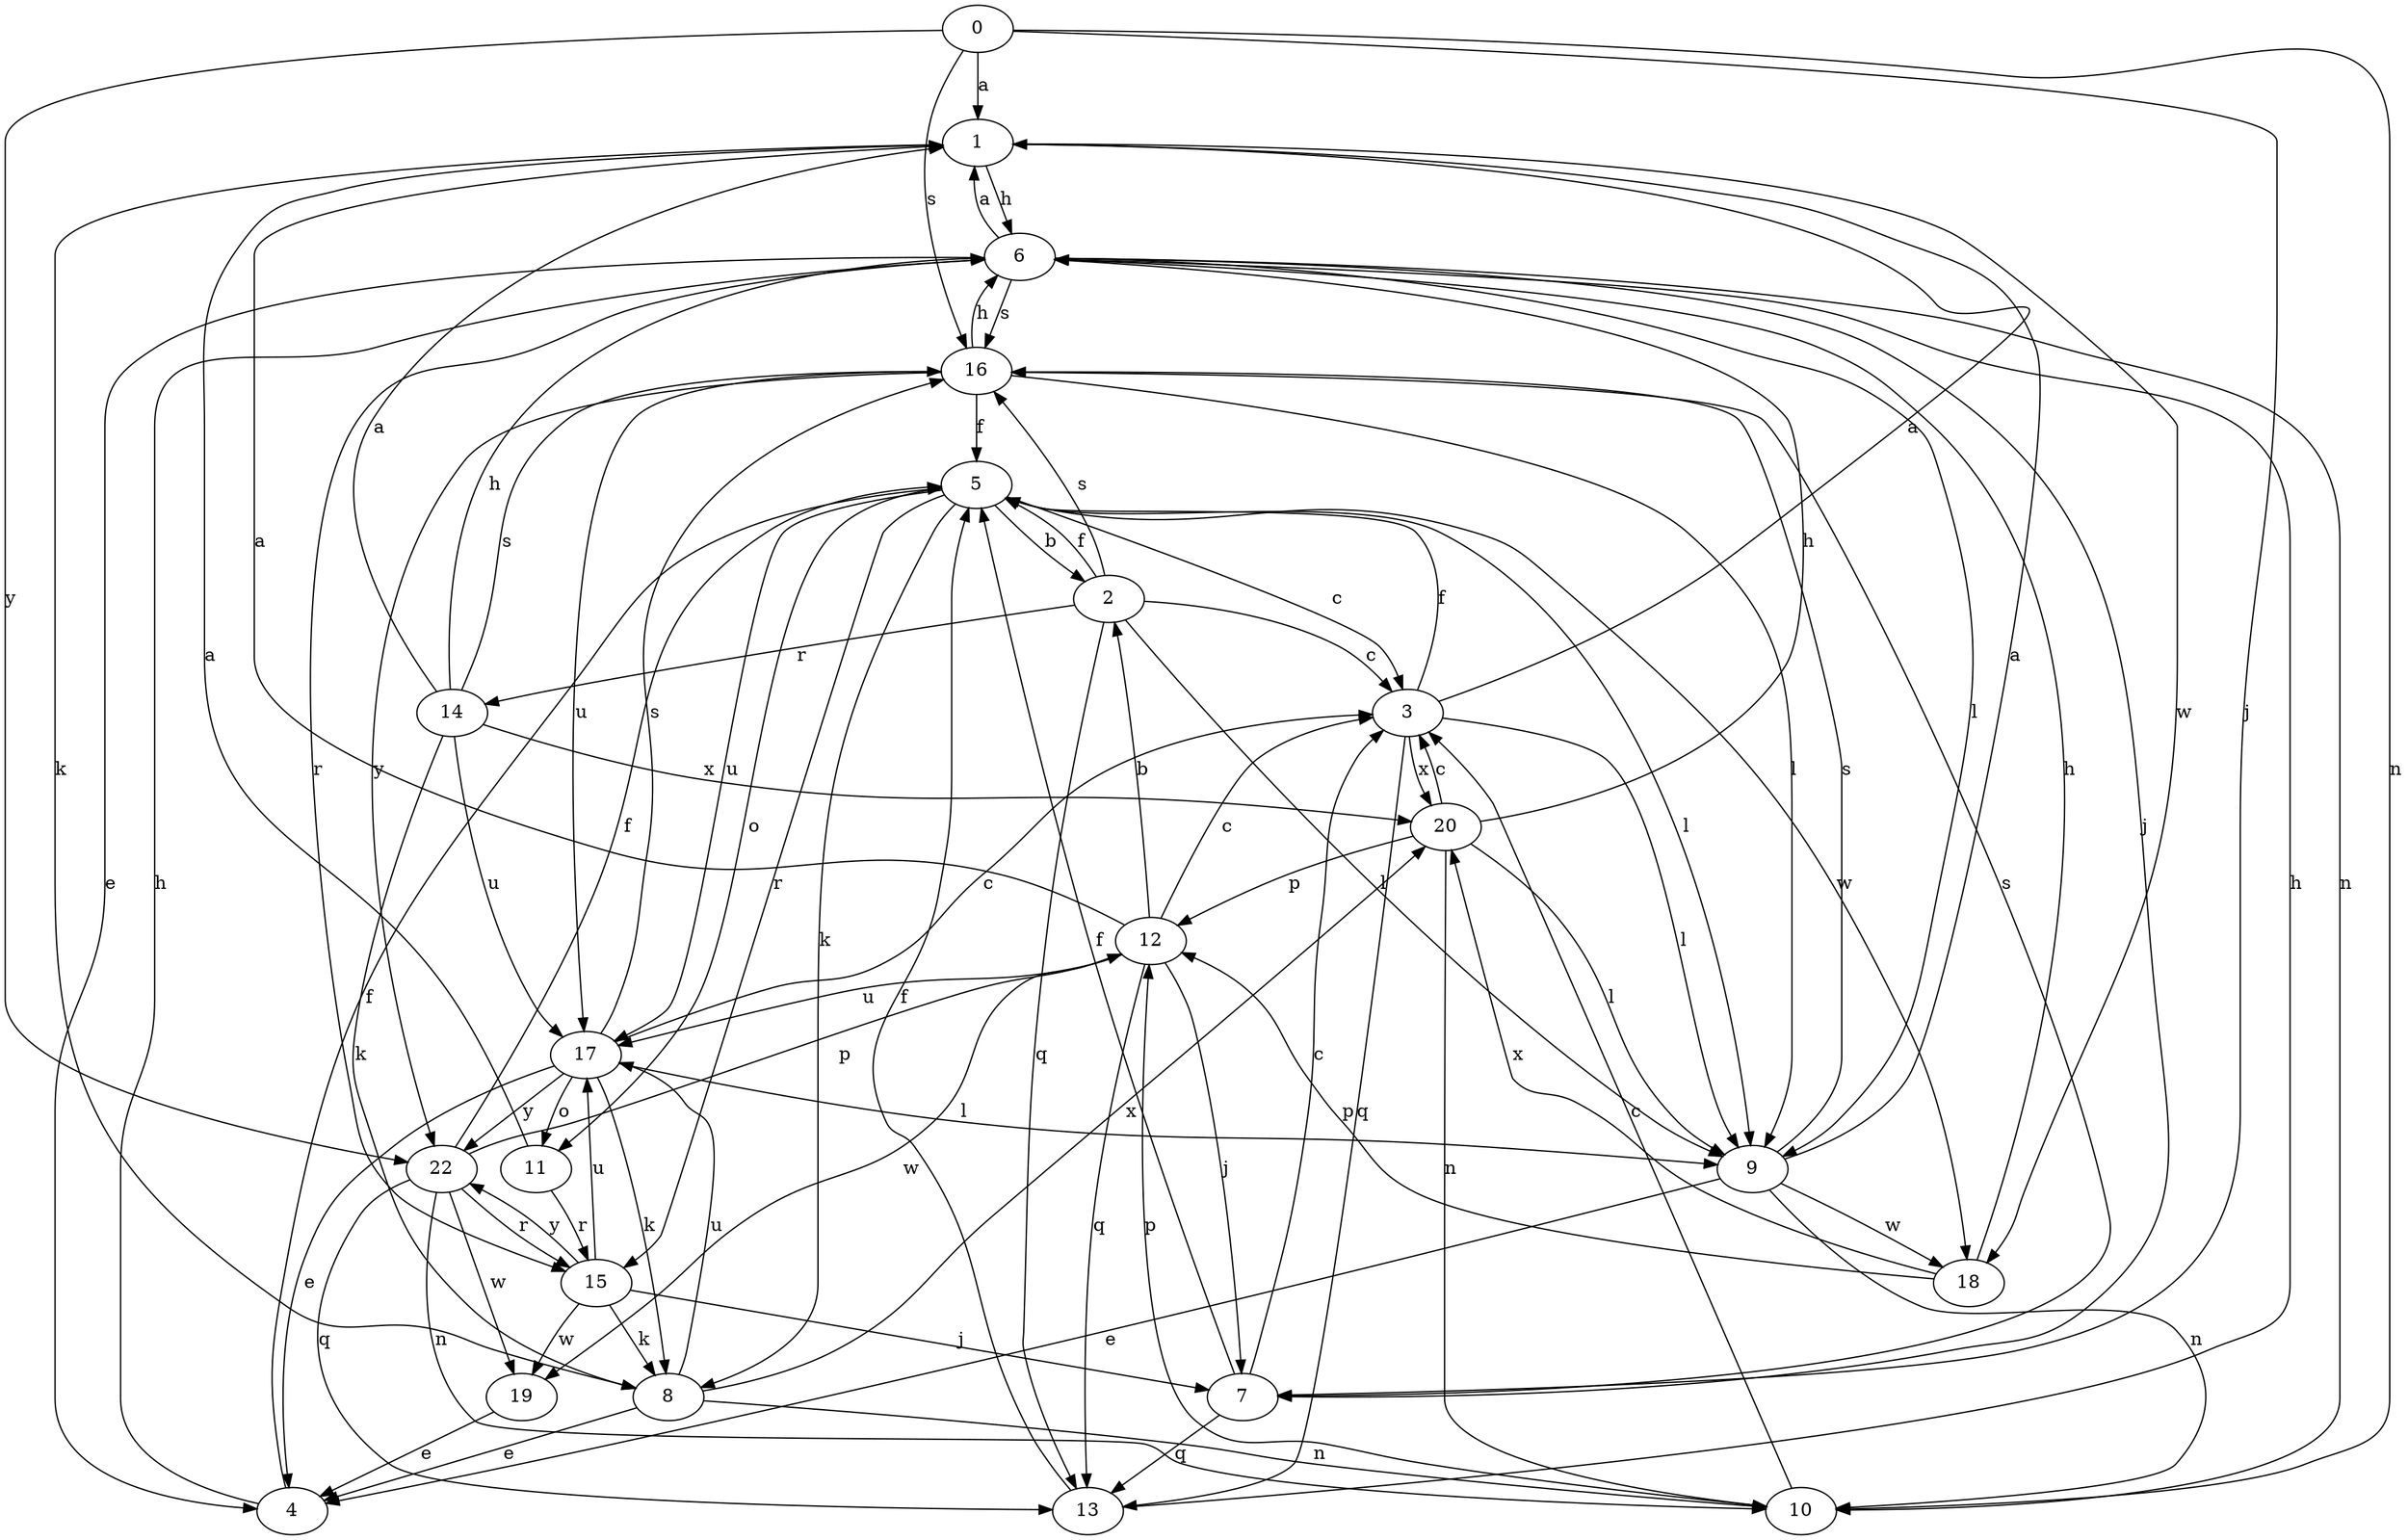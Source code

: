 strict digraph  {
1;
2;
0;
3;
4;
5;
6;
7;
8;
9;
10;
11;
12;
13;
14;
15;
16;
17;
18;
19;
20;
22;
1 -> 6  [label=h];
1 -> 8  [label=k];
1 -> 18  [label=w];
2 -> 3  [label=c];
2 -> 5  [label=f];
2 -> 9  [label=l];
2 -> 13  [label=q];
2 -> 14  [label=r];
2 -> 16  [label=s];
0 -> 1  [label=a];
0 -> 7  [label=j];
0 -> 10  [label=n];
0 -> 16  [label=s];
0 -> 22  [label=y];
3 -> 1  [label=a];
3 -> 5  [label=f];
3 -> 9  [label=l];
3 -> 13  [label=q];
3 -> 20  [label=x];
4 -> 5  [label=f];
4 -> 6  [label=h];
5 -> 2  [label=b];
5 -> 3  [label=c];
5 -> 8  [label=k];
5 -> 9  [label=l];
5 -> 11  [label=o];
5 -> 15  [label=r];
5 -> 17  [label=u];
5 -> 18  [label=w];
6 -> 1  [label=a];
6 -> 4  [label=e];
6 -> 7  [label=j];
6 -> 9  [label=l];
6 -> 10  [label=n];
6 -> 15  [label=r];
6 -> 16  [label=s];
7 -> 3  [label=c];
7 -> 5  [label=f];
7 -> 13  [label=q];
7 -> 16  [label=s];
8 -> 4  [label=e];
8 -> 10  [label=n];
8 -> 17  [label=u];
8 -> 20  [label=x];
9 -> 1  [label=a];
9 -> 4  [label=e];
9 -> 10  [label=n];
9 -> 16  [label=s];
9 -> 18  [label=w];
10 -> 3  [label=c];
10 -> 12  [label=p];
11 -> 1  [label=a];
11 -> 15  [label=r];
12 -> 1  [label=a];
12 -> 2  [label=b];
12 -> 3  [label=c];
12 -> 7  [label=j];
12 -> 13  [label=q];
12 -> 17  [label=u];
12 -> 19  [label=w];
13 -> 5  [label=f];
13 -> 6  [label=h];
14 -> 1  [label=a];
14 -> 6  [label=h];
14 -> 8  [label=k];
14 -> 16  [label=s];
14 -> 17  [label=u];
14 -> 20  [label=x];
15 -> 7  [label=j];
15 -> 8  [label=k];
15 -> 17  [label=u];
15 -> 19  [label=w];
15 -> 22  [label=y];
16 -> 5  [label=f];
16 -> 6  [label=h];
16 -> 9  [label=l];
16 -> 17  [label=u];
16 -> 22  [label=y];
17 -> 3  [label=c];
17 -> 4  [label=e];
17 -> 8  [label=k];
17 -> 9  [label=l];
17 -> 11  [label=o];
17 -> 16  [label=s];
17 -> 22  [label=y];
18 -> 6  [label=h];
18 -> 12  [label=p];
18 -> 20  [label=x];
19 -> 4  [label=e];
20 -> 3  [label=c];
20 -> 6  [label=h];
20 -> 9  [label=l];
20 -> 10  [label=n];
20 -> 12  [label=p];
22 -> 5  [label=f];
22 -> 10  [label=n];
22 -> 12  [label=p];
22 -> 13  [label=q];
22 -> 15  [label=r];
22 -> 19  [label=w];
}
